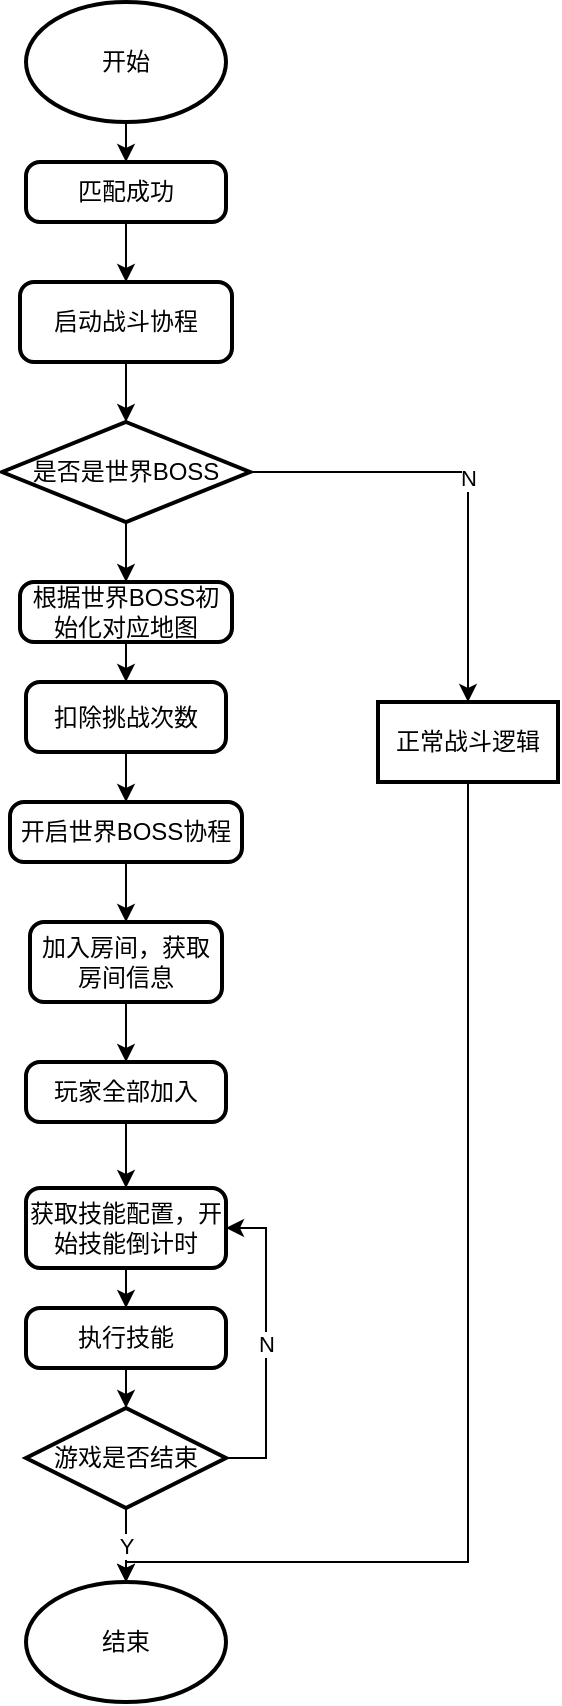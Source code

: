 <mxfile version="16.6.4" type="github" pages="2">
  <diagram id="C5RBs43oDa-KdzZeNtuy" name="开始战斗">
    <mxGraphModel dx="792" dy="881" grid="1" gridSize="10" guides="1" tooltips="1" connect="1" arrows="1" fold="1" page="1" pageScale="1" pageWidth="827" pageHeight="1169" math="0" shadow="0">
      <root>
        <mxCell id="WIyWlLk6GJQsqaUBKTNV-0" />
        <mxCell id="WIyWlLk6GJQsqaUBKTNV-1" parent="WIyWlLk6GJQsqaUBKTNV-0" />
        <mxCell id="iclus__Weal8bIbqD8X2-11" style="edgeStyle=orthogonalEdgeStyle;rounded=0;orthogonalLoop=1;jettySize=auto;html=1;exitX=0.5;exitY=1;exitDx=0;exitDy=0;exitPerimeter=0;" parent="WIyWlLk6GJQsqaUBKTNV-1" source="iclus__Weal8bIbqD8X2-0" target="iclus__Weal8bIbqD8X2-1" edge="1">
          <mxGeometry relative="1" as="geometry" />
        </mxCell>
        <mxCell id="iclus__Weal8bIbqD8X2-0" value="开始" style="strokeWidth=2;html=1;shape=mxgraph.flowchart.start_1;whiteSpace=wrap;" parent="WIyWlLk6GJQsqaUBKTNV-1" vertex="1">
          <mxGeometry x="364" y="10" width="100" height="60" as="geometry" />
        </mxCell>
        <mxCell id="7CO7L_74McSe5ZKCKAFl-6" style="edgeStyle=orthogonalEdgeStyle;rounded=0;orthogonalLoop=1;jettySize=auto;html=1;exitX=0.5;exitY=1;exitDx=0;exitDy=0;" edge="1" parent="WIyWlLk6GJQsqaUBKTNV-1" source="iclus__Weal8bIbqD8X2-1" target="wXqDyHhnspZvIZtL-86x-2">
          <mxGeometry relative="1" as="geometry" />
        </mxCell>
        <mxCell id="iclus__Weal8bIbqD8X2-1" value="匹配成功" style="rounded=1;whiteSpace=wrap;html=1;absoluteArcSize=1;arcSize=14;strokeWidth=2;" parent="WIyWlLk6GJQsqaUBKTNV-1" vertex="1">
          <mxGeometry x="364" y="90" width="100" height="30" as="geometry" />
        </mxCell>
        <mxCell id="7CO7L_74McSe5ZKCKAFl-2" style="edgeStyle=orthogonalEdgeStyle;rounded=0;orthogonalLoop=1;jettySize=auto;html=1;exitX=0.5;exitY=1;exitDx=0;exitDy=0;" edge="1" parent="WIyWlLk6GJQsqaUBKTNV-1" source="iclus__Weal8bIbqD8X2-2" target="wXqDyHhnspZvIZtL-86x-1">
          <mxGeometry relative="1" as="geometry" />
        </mxCell>
        <mxCell id="iclus__Weal8bIbqD8X2-2" value="开启世界BOSS协程" style="rounded=1;whiteSpace=wrap;html=1;absoluteArcSize=1;arcSize=14;strokeWidth=2;" parent="WIyWlLk6GJQsqaUBKTNV-1" vertex="1">
          <mxGeometry x="356" y="410" width="116" height="30" as="geometry" />
        </mxCell>
        <mxCell id="iclus__Weal8bIbqD8X2-20" value="N" style="edgeStyle=orthogonalEdgeStyle;rounded=0;orthogonalLoop=1;jettySize=auto;html=1;" parent="WIyWlLk6GJQsqaUBKTNV-1" source="iclus__Weal8bIbqD8X2-3" target="iclus__Weal8bIbqD8X2-19" edge="1">
          <mxGeometry relative="1" as="geometry" />
        </mxCell>
        <mxCell id="wXqDyHhnspZvIZtL-86x-8" style="edgeStyle=orthogonalEdgeStyle;rounded=0;orthogonalLoop=1;jettySize=auto;html=1;exitX=0.5;exitY=1;exitDx=0;exitDy=0;exitPerimeter=0;" parent="WIyWlLk6GJQsqaUBKTNV-1" source="iclus__Weal8bIbqD8X2-3" target="wXqDyHhnspZvIZtL-86x-3" edge="1">
          <mxGeometry relative="1" as="geometry" />
        </mxCell>
        <mxCell id="iclus__Weal8bIbqD8X2-3" value="是否是世界BOSS" style="strokeWidth=2;html=1;shape=mxgraph.flowchart.decision;whiteSpace=wrap;" parent="WIyWlLk6GJQsqaUBKTNV-1" vertex="1">
          <mxGeometry x="352" y="220" width="124" height="50" as="geometry" />
        </mxCell>
        <mxCell id="iclus__Weal8bIbqD8X2-15" style="edgeStyle=orthogonalEdgeStyle;rounded=0;orthogonalLoop=1;jettySize=auto;html=1;exitX=0.5;exitY=1;exitDx=0;exitDy=0;entryX=0.5;entryY=0;entryDx=0;entryDy=0;" parent="WIyWlLk6GJQsqaUBKTNV-1" source="iclus__Weal8bIbqD8X2-4" target="iclus__Weal8bIbqD8X2-8" edge="1">
          <mxGeometry relative="1" as="geometry" />
        </mxCell>
        <mxCell id="iclus__Weal8bIbqD8X2-4" value="获取技能配置，开始技能倒计时" style="rounded=1;whiteSpace=wrap;html=1;absoluteArcSize=1;arcSize=14;strokeWidth=2;" parent="WIyWlLk6GJQsqaUBKTNV-1" vertex="1">
          <mxGeometry x="364" y="603" width="100" height="40" as="geometry" />
        </mxCell>
        <mxCell id="iclus__Weal8bIbqD8X2-16" style="edgeStyle=orthogonalEdgeStyle;rounded=0;orthogonalLoop=1;jettySize=auto;html=1;exitX=0.5;exitY=1;exitDx=0;exitDy=0;" parent="WIyWlLk6GJQsqaUBKTNV-1" source="iclus__Weal8bIbqD8X2-8" target="iclus__Weal8bIbqD8X2-9" edge="1">
          <mxGeometry relative="1" as="geometry" />
        </mxCell>
        <mxCell id="iclus__Weal8bIbqD8X2-8" value="执行技能" style="rounded=1;whiteSpace=wrap;html=1;absoluteArcSize=1;arcSize=14;strokeWidth=2;" parent="WIyWlLk6GJQsqaUBKTNV-1" vertex="1">
          <mxGeometry x="364" y="663" width="100" height="30" as="geometry" />
        </mxCell>
        <mxCell id="iclus__Weal8bIbqD8X2-17" value="Y" style="edgeStyle=orthogonalEdgeStyle;rounded=0;orthogonalLoop=1;jettySize=auto;html=1;exitX=0.5;exitY=1;exitDx=0;exitDy=0;exitPerimeter=0;" parent="WIyWlLk6GJQsqaUBKTNV-1" source="iclus__Weal8bIbqD8X2-9" target="iclus__Weal8bIbqD8X2-10" edge="1">
          <mxGeometry relative="1" as="geometry" />
        </mxCell>
        <mxCell id="iclus__Weal8bIbqD8X2-18" value="N" style="edgeStyle=orthogonalEdgeStyle;rounded=0;orthogonalLoop=1;jettySize=auto;html=1;entryX=1;entryY=0.5;entryDx=0;entryDy=0;" parent="WIyWlLk6GJQsqaUBKTNV-1" source="iclus__Weal8bIbqD8X2-9" target="iclus__Weal8bIbqD8X2-4" edge="1">
          <mxGeometry relative="1" as="geometry">
            <Array as="points">
              <mxPoint x="484" y="738" />
              <mxPoint x="484" y="623" />
            </Array>
          </mxGeometry>
        </mxCell>
        <mxCell id="iclus__Weal8bIbqD8X2-9" value="游戏是否结束" style="strokeWidth=2;html=1;shape=mxgraph.flowchart.decision;whiteSpace=wrap;" parent="WIyWlLk6GJQsqaUBKTNV-1" vertex="1">
          <mxGeometry x="364" y="713" width="100" height="50" as="geometry" />
        </mxCell>
        <mxCell id="iclus__Weal8bIbqD8X2-10" value="结束" style="strokeWidth=2;html=1;shape=mxgraph.flowchart.start_1;whiteSpace=wrap;" parent="WIyWlLk6GJQsqaUBKTNV-1" vertex="1">
          <mxGeometry x="364" y="800" width="100" height="60" as="geometry" />
        </mxCell>
        <mxCell id="7CO7L_74McSe5ZKCKAFl-5" style="edgeStyle=orthogonalEdgeStyle;rounded=0;orthogonalLoop=1;jettySize=auto;html=1;exitX=0.5;exitY=1;exitDx=0;exitDy=0;" edge="1" parent="WIyWlLk6GJQsqaUBKTNV-1" source="iclus__Weal8bIbqD8X2-19" target="iclus__Weal8bIbqD8X2-10">
          <mxGeometry relative="1" as="geometry">
            <Array as="points">
              <mxPoint x="585" y="790" />
              <mxPoint x="414" y="790" />
            </Array>
          </mxGeometry>
        </mxCell>
        <mxCell id="iclus__Weal8bIbqD8X2-19" value="正常战斗逻辑" style="whiteSpace=wrap;html=1;strokeWidth=2;" parent="WIyWlLk6GJQsqaUBKTNV-1" vertex="1">
          <mxGeometry x="540" y="360" width="90" height="40" as="geometry" />
        </mxCell>
        <mxCell id="7CO7L_74McSe5ZKCKAFl-3" style="edgeStyle=orthogonalEdgeStyle;rounded=0;orthogonalLoop=1;jettySize=auto;html=1;exitX=0.5;exitY=1;exitDx=0;exitDy=0;" edge="1" parent="WIyWlLk6GJQsqaUBKTNV-1" source="wXqDyHhnspZvIZtL-86x-1" target="7CO7L_74McSe5ZKCKAFl-1">
          <mxGeometry relative="1" as="geometry" />
        </mxCell>
        <mxCell id="wXqDyHhnspZvIZtL-86x-1" value="加入房间，获取房间信息" style="rounded=1;whiteSpace=wrap;html=1;absoluteArcSize=1;arcSize=14;strokeWidth=2;" parent="WIyWlLk6GJQsqaUBKTNV-1" vertex="1">
          <mxGeometry x="366" y="470" width="96" height="40" as="geometry" />
        </mxCell>
        <mxCell id="wXqDyHhnspZvIZtL-86x-7" style="edgeStyle=orthogonalEdgeStyle;rounded=0;orthogonalLoop=1;jettySize=auto;html=1;exitX=0.5;exitY=1;exitDx=0;exitDy=0;" parent="WIyWlLk6GJQsqaUBKTNV-1" source="wXqDyHhnspZvIZtL-86x-2" target="iclus__Weal8bIbqD8X2-3" edge="1">
          <mxGeometry relative="1" as="geometry" />
        </mxCell>
        <mxCell id="wXqDyHhnspZvIZtL-86x-2" value="启动战斗协程" style="rounded=1;whiteSpace=wrap;html=1;absoluteArcSize=1;arcSize=14;strokeWidth=2;" parent="WIyWlLk6GJQsqaUBKTNV-1" vertex="1">
          <mxGeometry x="361" y="150" width="106" height="40" as="geometry" />
        </mxCell>
        <mxCell id="wXqDyHhnspZvIZtL-86x-9" style="edgeStyle=orthogonalEdgeStyle;rounded=0;orthogonalLoop=1;jettySize=auto;html=1;exitX=0.5;exitY=1;exitDx=0;exitDy=0;" parent="WIyWlLk6GJQsqaUBKTNV-1" source="wXqDyHhnspZvIZtL-86x-3" target="wXqDyHhnspZvIZtL-86x-4" edge="1">
          <mxGeometry relative="1" as="geometry" />
        </mxCell>
        <mxCell id="wXqDyHhnspZvIZtL-86x-3" value="根据世界BOSS初始化对应地图" style="rounded=1;whiteSpace=wrap;html=1;absoluteArcSize=1;arcSize=14;strokeWidth=2;" parent="WIyWlLk6GJQsqaUBKTNV-1" vertex="1">
          <mxGeometry x="361" y="300" width="106" height="30" as="geometry" />
        </mxCell>
        <mxCell id="wXqDyHhnspZvIZtL-86x-10" style="edgeStyle=orthogonalEdgeStyle;rounded=0;orthogonalLoop=1;jettySize=auto;html=1;exitX=0.5;exitY=1;exitDx=0;exitDy=0;" parent="WIyWlLk6GJQsqaUBKTNV-1" source="wXqDyHhnspZvIZtL-86x-4" target="iclus__Weal8bIbqD8X2-2" edge="1">
          <mxGeometry relative="1" as="geometry" />
        </mxCell>
        <mxCell id="wXqDyHhnspZvIZtL-86x-4" value="扣除挑战次数" style="rounded=1;whiteSpace=wrap;html=1;absoluteArcSize=1;arcSize=14;strokeWidth=2;" parent="WIyWlLk6GJQsqaUBKTNV-1" vertex="1">
          <mxGeometry x="364" y="350" width="100" height="35" as="geometry" />
        </mxCell>
        <mxCell id="7CO7L_74McSe5ZKCKAFl-4" style="edgeStyle=orthogonalEdgeStyle;rounded=0;orthogonalLoop=1;jettySize=auto;html=1;exitX=0.5;exitY=1;exitDx=0;exitDy=0;" edge="1" parent="WIyWlLk6GJQsqaUBKTNV-1" source="7CO7L_74McSe5ZKCKAFl-1" target="iclus__Weal8bIbqD8X2-4">
          <mxGeometry relative="1" as="geometry" />
        </mxCell>
        <mxCell id="7CO7L_74McSe5ZKCKAFl-1" value="&lt;span&gt;玩家全部加入&lt;/span&gt;" style="rounded=1;whiteSpace=wrap;html=1;absoluteArcSize=1;arcSize=14;strokeWidth=2;" vertex="1" parent="WIyWlLk6GJQsqaUBKTNV-1">
          <mxGeometry x="364" y="540" width="100" height="30" as="geometry" />
        </mxCell>
      </root>
    </mxGraphModel>
  </diagram>
  <diagram id="8oB-edAlJ7f6c2KkuIne" name="战斗中">
    <mxGraphModel dx="673" dy="749" grid="1" gridSize="10" guides="1" tooltips="1" connect="1" arrows="1" fold="1" page="1" pageScale="1" pageWidth="827" pageHeight="1169" math="0" shadow="0">
      <root>
        <mxCell id="hwxnFmzaKWbwkn9ObSeR-0" />
        <mxCell id="hwxnFmzaKWbwkn9ObSeR-1" parent="hwxnFmzaKWbwkn9ObSeR-0" />
        <mxCell id="hwxnFmzaKWbwkn9ObSeR-13" style="edgeStyle=orthogonalEdgeStyle;rounded=0;orthogonalLoop=1;jettySize=auto;html=1;exitX=0.5;exitY=1;exitDx=0;exitDy=0;exitPerimeter=0;" parent="hwxnFmzaKWbwkn9ObSeR-1" source="hwxnFmzaKWbwkn9ObSeR-3" target="hwxnFmzaKWbwkn9ObSeR-4" edge="1">
          <mxGeometry relative="1" as="geometry" />
        </mxCell>
        <mxCell id="hwxnFmzaKWbwkn9ObSeR-3" value="开始" style="strokeWidth=2;html=1;shape=mxgraph.flowchart.start_1;whiteSpace=wrap;" parent="hwxnFmzaKWbwkn9ObSeR-1" vertex="1">
          <mxGeometry x="364" y="10" width="100" height="60" as="geometry" />
        </mxCell>
        <mxCell id="hwxnFmzaKWbwkn9ObSeR-14" style="edgeStyle=orthogonalEdgeStyle;rounded=0;orthogonalLoop=1;jettySize=auto;html=1;exitX=0.5;exitY=1;exitDx=0;exitDy=0;" parent="hwxnFmzaKWbwkn9ObSeR-1" source="hwxnFmzaKWbwkn9ObSeR-4" target="hwxnFmzaKWbwkn9ObSeR-5" edge="1">
          <mxGeometry relative="1" as="geometry" />
        </mxCell>
        <mxCell id="hwxnFmzaKWbwkn9ObSeR-4" value="世界BOSS协程启动" style="rounded=1;whiteSpace=wrap;html=1;absoluteArcSize=1;arcSize=14;strokeWidth=2;" parent="hwxnFmzaKWbwkn9ObSeR-1" vertex="1">
          <mxGeometry x="351" y="90" width="126" height="50" as="geometry" />
        </mxCell>
        <mxCell id="hwxnFmzaKWbwkn9ObSeR-15" style="edgeStyle=orthogonalEdgeStyle;rounded=0;orthogonalLoop=1;jettySize=auto;html=1;exitX=0.5;exitY=1;exitDx=0;exitDy=0;" parent="hwxnFmzaKWbwkn9ObSeR-1" source="hwxnFmzaKWbwkn9ObSeR-5" target="hwxnFmzaKWbwkn9ObSeR-6" edge="1">
          <mxGeometry relative="1" as="geometry" />
        </mxCell>
        <mxCell id="hwxnFmzaKWbwkn9ObSeR-5" value="读取技能配置" style="rounded=1;whiteSpace=wrap;html=1;absoluteArcSize=1;arcSize=14;strokeWidth=2;" parent="hwxnFmzaKWbwkn9ObSeR-1" vertex="1">
          <mxGeometry x="357" y="160" width="113" height="40" as="geometry" />
        </mxCell>
        <mxCell id="hwxnFmzaKWbwkn9ObSeR-16" value="Y" style="edgeStyle=orthogonalEdgeStyle;rounded=0;orthogonalLoop=1;jettySize=auto;html=1;exitX=0.5;exitY=1;exitDx=0;exitDy=0;exitPerimeter=0;" parent="hwxnFmzaKWbwkn9ObSeR-1" source="hwxnFmzaKWbwkn9ObSeR-6" target="hwxnFmzaKWbwkn9ObSeR-8" edge="1">
          <mxGeometry relative="1" as="geometry" />
        </mxCell>
        <mxCell id="hwxnFmzaKWbwkn9ObSeR-19" value="N" style="edgeStyle=orthogonalEdgeStyle;rounded=0;orthogonalLoop=1;jettySize=auto;html=1;exitX=1;exitY=0.5;exitDx=0;exitDy=0;exitPerimeter=0;" parent="hwxnFmzaKWbwkn9ObSeR-1" source="hwxnFmzaKWbwkn9ObSeR-6" target="hwxnFmzaKWbwkn9ObSeR-9" edge="1">
          <mxGeometry relative="1" as="geometry" />
        </mxCell>
        <mxCell id="hwxnFmzaKWbwkn9ObSeR-6" value="是否为周期循环技能" style="strokeWidth=2;html=1;shape=mxgraph.flowchart.decision;whiteSpace=wrap;" parent="hwxnFmzaKWbwkn9ObSeR-1" vertex="1">
          <mxGeometry x="349" y="220" width="130" height="60" as="geometry" />
        </mxCell>
        <mxCell id="hwxnFmzaKWbwkn9ObSeR-7" style="edgeStyle=orthogonalEdgeStyle;rounded=0;orthogonalLoop=1;jettySize=auto;html=1;exitX=0.5;exitY=1;exitDx=0;exitDy=0;" parent="hwxnFmzaKWbwkn9ObSeR-1" source="hwxnFmzaKWbwkn9ObSeR-5" target="hwxnFmzaKWbwkn9ObSeR-5" edge="1">
          <mxGeometry relative="1" as="geometry" />
        </mxCell>
        <mxCell id="hwxnFmzaKWbwkn9ObSeR-17" style="edgeStyle=orthogonalEdgeStyle;rounded=0;orthogonalLoop=1;jettySize=auto;html=1;exitX=0.5;exitY=1;exitDx=0;exitDy=0;" parent="hwxnFmzaKWbwkn9ObSeR-1" source="hwxnFmzaKWbwkn9ObSeR-8" target="hwxnFmzaKWbwkn9ObSeR-11" edge="1">
          <mxGeometry relative="1" as="geometry" />
        </mxCell>
        <mxCell id="hwxnFmzaKWbwkn9ObSeR-8" value="启动技能协程，开启循环执行技能" style="rounded=1;whiteSpace=wrap;html=1;absoluteArcSize=1;arcSize=14;strokeWidth=2;" parent="hwxnFmzaKWbwkn9ObSeR-1" vertex="1">
          <mxGeometry x="351" y="310" width="126" height="50" as="geometry" />
        </mxCell>
        <mxCell id="hwxnFmzaKWbwkn9ObSeR-21" style="edgeStyle=orthogonalEdgeStyle;rounded=0;orthogonalLoop=1;jettySize=auto;html=1;exitX=0.5;exitY=1;exitDx=0;exitDy=0;entryX=1;entryY=0.5;entryDx=0;entryDy=0;entryPerimeter=0;" parent="hwxnFmzaKWbwkn9ObSeR-1" source="hwxnFmzaKWbwkn9ObSeR-9" target="hwxnFmzaKWbwkn9ObSeR-11" edge="1">
          <mxGeometry relative="1" as="geometry" />
        </mxCell>
        <mxCell id="hwxnFmzaKWbwkn9ObSeR-9" value="直接执行技能" style="rounded=1;whiteSpace=wrap;html=1;absoluteArcSize=1;arcSize=14;strokeWidth=2;" parent="hwxnFmzaKWbwkn9ObSeR-1" vertex="1">
          <mxGeometry x="540" y="225" width="100" height="50" as="geometry" />
        </mxCell>
        <mxCell id="hwxnFmzaKWbwkn9ObSeR-24" value="N" style="edgeStyle=orthogonalEdgeStyle;rounded=0;orthogonalLoop=1;jettySize=auto;html=1;exitX=0;exitY=0.5;exitDx=0;exitDy=0;exitPerimeter=0;entryX=0;entryY=0.5;entryDx=0;entryDy=0;" parent="hwxnFmzaKWbwkn9ObSeR-1" source="hwxnFmzaKWbwkn9ObSeR-11" target="hwxnFmzaKWbwkn9ObSeR-5" edge="1">
          <mxGeometry relative="1" as="geometry" />
        </mxCell>
        <mxCell id="vj_R_5p2PEysfN40RIIz-1" value="Y" style="edgeStyle=orthogonalEdgeStyle;rounded=0;orthogonalLoop=1;jettySize=auto;html=1;exitX=0.5;exitY=1;exitDx=0;exitDy=0;exitPerimeter=0;" parent="hwxnFmzaKWbwkn9ObSeR-1" source="hwxnFmzaKWbwkn9ObSeR-11" target="vj_R_5p2PEysfN40RIIz-0" edge="1">
          <mxGeometry relative="1" as="geometry" />
        </mxCell>
        <mxCell id="hwxnFmzaKWbwkn9ObSeR-11" value="游戏是否结束" style="strokeWidth=2;html=1;shape=mxgraph.flowchart.decision;whiteSpace=wrap;" parent="hwxnFmzaKWbwkn9ObSeR-1" vertex="1">
          <mxGeometry x="347" y="380" width="134" height="60" as="geometry" />
        </mxCell>
        <mxCell id="hwxnFmzaKWbwkn9ObSeR-12" value="结束" style="strokeWidth=2;html=1;shape=mxgraph.flowchart.start_1;whiteSpace=wrap;" parent="hwxnFmzaKWbwkn9ObSeR-1" vertex="1">
          <mxGeometry x="364" y="540" width="100" height="60" as="geometry" />
        </mxCell>
        <mxCell id="Qs6Z7JWG2rw-TQH6m1Bi-0" style="edgeStyle=orthogonalEdgeStyle;rounded=0;orthogonalLoop=1;jettySize=auto;html=1;exitX=0.5;exitY=1;exitDx=0;exitDy=0;" edge="1" parent="hwxnFmzaKWbwkn9ObSeR-1" source="vj_R_5p2PEysfN40RIIz-0" target="hwxnFmzaKWbwkn9ObSeR-12">
          <mxGeometry relative="1" as="geometry" />
        </mxCell>
        <mxCell id="vj_R_5p2PEysfN40RIIz-0" value="计算对应奖励" style="rounded=1;whiteSpace=wrap;html=1;absoluteArcSize=1;arcSize=14;strokeWidth=2;" parent="hwxnFmzaKWbwkn9ObSeR-1" vertex="1">
          <mxGeometry x="364" y="470" width="100" height="40" as="geometry" />
        </mxCell>
      </root>
    </mxGraphModel>
  </diagram>
</mxfile>
